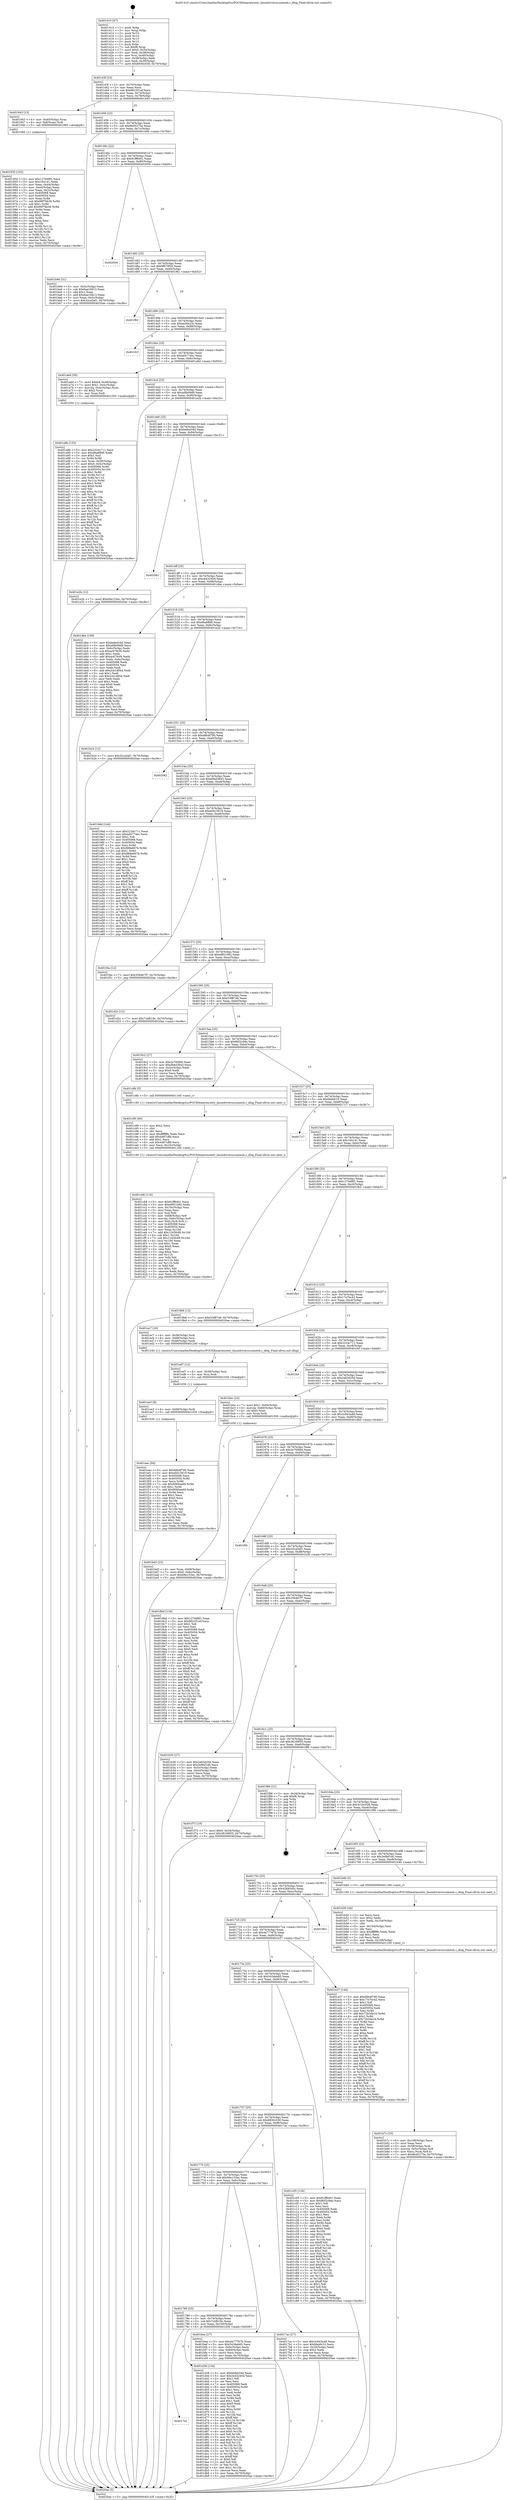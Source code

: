 digraph "0x401410" {
  label = "0x401410 (/mnt/c/Users/mathe/Desktop/tcc/POCII/binaries/extr_linuxdriversscsimesh.c_dlog_Final-ollvm.out::main(0))"
  labelloc = "t"
  node[shape=record]

  Entry [label="",width=0.3,height=0.3,shape=circle,fillcolor=black,style=filled]
  "0x40143f" [label="{
     0x40143f [23]\l
     | [instrs]\l
     &nbsp;&nbsp;0x40143f \<+3\>: mov -0x70(%rbp),%eax\l
     &nbsp;&nbsp;0x401442 \<+2\>: mov %eax,%ecx\l
     &nbsp;&nbsp;0x401444 \<+6\>: sub $0x862351ef,%ecx\l
     &nbsp;&nbsp;0x40144a \<+3\>: mov %eax,-0x74(%rbp)\l
     &nbsp;&nbsp;0x40144d \<+3\>: mov %ecx,-0x78(%rbp)\l
     &nbsp;&nbsp;0x401450 \<+6\>: je 0000000000401943 \<main+0x533\>\l
  }"]
  "0x401943" [label="{
     0x401943 [13]\l
     | [instrs]\l
     &nbsp;&nbsp;0x401943 \<+4\>: mov -0x40(%rbp),%rax\l
     &nbsp;&nbsp;0x401947 \<+4\>: mov 0x8(%rax),%rdi\l
     &nbsp;&nbsp;0x40194b \<+5\>: call 0000000000401060 \<atoi@plt\>\l
     | [calls]\l
     &nbsp;&nbsp;0x401060 \{1\} (unknown)\l
  }"]
  "0x401456" [label="{
     0x401456 [22]\l
     | [instrs]\l
     &nbsp;&nbsp;0x401456 \<+5\>: jmp 000000000040145b \<main+0x4b\>\l
     &nbsp;&nbsp;0x40145b \<+3\>: mov -0x74(%rbp),%eax\l
     &nbsp;&nbsp;0x40145e \<+5\>: sub $0x8e45275e,%eax\l
     &nbsp;&nbsp;0x401463 \<+3\>: mov %eax,-0x7c(%rbp)\l
     &nbsp;&nbsp;0x401466 \<+6\>: je 0000000000401b9d \<main+0x78d\>\l
  }"]
  Exit [label="",width=0.3,height=0.3,shape=circle,fillcolor=black,style=filled,peripheries=2]
  "0x401b9d" [label="{
     0x401b9d [31]\l
     | [instrs]\l
     &nbsp;&nbsp;0x401b9d \<+3\>: mov -0x5c(%rbp),%eax\l
     &nbsp;&nbsp;0x401ba0 \<+5\>: sub $0x6aa16613,%eax\l
     &nbsp;&nbsp;0x401ba5 \<+3\>: add $0x1,%eax\l
     &nbsp;&nbsp;0x401ba8 \<+5\>: add $0x6aa16613,%eax\l
     &nbsp;&nbsp;0x401bad \<+3\>: mov %eax,-0x5c(%rbp)\l
     &nbsp;&nbsp;0x401bb0 \<+7\>: movl $0x32ca5af1,-0x70(%rbp)\l
     &nbsp;&nbsp;0x401bb7 \<+5\>: jmp 00000000004020ae \<main+0xc9e\>\l
  }"]
  "0x40146c" [label="{
     0x40146c [22]\l
     | [instrs]\l
     &nbsp;&nbsp;0x40146c \<+5\>: jmp 0000000000401471 \<main+0x61\>\l
     &nbsp;&nbsp;0x401471 \<+3\>: mov -0x74(%rbp),%eax\l
     &nbsp;&nbsp;0x401474 \<+5\>: sub $0x91ff8401,%eax\l
     &nbsp;&nbsp;0x401479 \<+3\>: mov %eax,-0x80(%rbp)\l
     &nbsp;&nbsp;0x40147c \<+6\>: je 0000000000402004 \<main+0xbf4\>\l
  }"]
  "0x401eec" [label="{
     0x401eec [94]\l
     | [instrs]\l
     &nbsp;&nbsp;0x401eec \<+5\>: mov $0xd8b4f790,%edx\l
     &nbsp;&nbsp;0x401ef1 \<+5\>: mov $0xe0d15619,%eax\l
     &nbsp;&nbsp;0x401ef6 \<+7\>: mov 0x405068,%ecx\l
     &nbsp;&nbsp;0x401efd \<+8\>: mov 0x405054,%r8d\l
     &nbsp;&nbsp;0x401f05 \<+3\>: mov %ecx,%r9d\l
     &nbsp;&nbsp;0x401f08 \<+7\>: sub $0x9060ae69,%r9d\l
     &nbsp;&nbsp;0x401f0f \<+4\>: sub $0x1,%r9d\l
     &nbsp;&nbsp;0x401f13 \<+7\>: add $0x9060ae69,%r9d\l
     &nbsp;&nbsp;0x401f1a \<+4\>: imul %r9d,%ecx\l
     &nbsp;&nbsp;0x401f1e \<+3\>: and $0x1,%ecx\l
     &nbsp;&nbsp;0x401f21 \<+3\>: cmp $0x0,%ecx\l
     &nbsp;&nbsp;0x401f24 \<+4\>: sete %r10b\l
     &nbsp;&nbsp;0x401f28 \<+4\>: cmp $0xa,%r8d\l
     &nbsp;&nbsp;0x401f2c \<+4\>: setl %r11b\l
     &nbsp;&nbsp;0x401f30 \<+3\>: mov %r10b,%bl\l
     &nbsp;&nbsp;0x401f33 \<+3\>: and %r11b,%bl\l
     &nbsp;&nbsp;0x401f36 \<+3\>: xor %r11b,%r10b\l
     &nbsp;&nbsp;0x401f39 \<+3\>: or %r10b,%bl\l
     &nbsp;&nbsp;0x401f3c \<+3\>: test $0x1,%bl\l
     &nbsp;&nbsp;0x401f3f \<+3\>: cmovne %eax,%edx\l
     &nbsp;&nbsp;0x401f42 \<+3\>: mov %edx,-0x70(%rbp)\l
     &nbsp;&nbsp;0x401f45 \<+5\>: jmp 00000000004020ae \<main+0xc9e\>\l
  }"]
  "0x402004" [label="{
     0x402004\l
  }", style=dashed]
  "0x401482" [label="{
     0x401482 [25]\l
     | [instrs]\l
     &nbsp;&nbsp;0x401482 \<+5\>: jmp 0000000000401487 \<main+0x77\>\l
     &nbsp;&nbsp;0x401487 \<+3\>: mov -0x74(%rbp),%eax\l
     &nbsp;&nbsp;0x40148a \<+5\>: sub $0x9f679f29,%eax\l
     &nbsp;&nbsp;0x40148f \<+6\>: mov %eax,-0x84(%rbp)\l
     &nbsp;&nbsp;0x401495 \<+6\>: je 0000000000401f62 \<main+0xb52\>\l
  }"]
  "0x401ee3" [label="{
     0x401ee3 [9]\l
     | [instrs]\l
     &nbsp;&nbsp;0x401ee3 \<+4\>: mov -0x68(%rbp),%rdi\l
     &nbsp;&nbsp;0x401ee7 \<+5\>: call 0000000000401030 \<free@plt\>\l
     | [calls]\l
     &nbsp;&nbsp;0x401030 \{1\} (unknown)\l
  }"]
  "0x401f62" [label="{
     0x401f62\l
  }", style=dashed]
  "0x40149b" [label="{
     0x40149b [25]\l
     | [instrs]\l
     &nbsp;&nbsp;0x40149b \<+5\>: jmp 00000000004014a0 \<main+0x90\>\l
     &nbsp;&nbsp;0x4014a0 \<+3\>: mov -0x74(%rbp),%eax\l
     &nbsp;&nbsp;0x4014a3 \<+5\>: sub $0xaa30a23c,%eax\l
     &nbsp;&nbsp;0x4014a8 \<+6\>: mov %eax,-0x88(%rbp)\l
     &nbsp;&nbsp;0x4014ae \<+6\>: je 000000000040181f \<main+0x40f\>\l
  }"]
  "0x401ed7" [label="{
     0x401ed7 [12]\l
     | [instrs]\l
     &nbsp;&nbsp;0x401ed7 \<+4\>: mov -0x58(%rbp),%rsi\l
     &nbsp;&nbsp;0x401edb \<+3\>: mov %rsi,%rdi\l
     &nbsp;&nbsp;0x401ede \<+5\>: call 0000000000401030 \<free@plt\>\l
     | [calls]\l
     &nbsp;&nbsp;0x401030 \{1\} (unknown)\l
  }"]
  "0x40181f" [label="{
     0x40181f\l
  }", style=dashed]
  "0x4014b4" [label="{
     0x4014b4 [25]\l
     | [instrs]\l
     &nbsp;&nbsp;0x4014b4 \<+5\>: jmp 00000000004014b9 \<main+0xa9\>\l
     &nbsp;&nbsp;0x4014b9 \<+3\>: mov -0x74(%rbp),%eax\l
     &nbsp;&nbsp;0x4014bc \<+5\>: sub $0xad4774ec,%eax\l
     &nbsp;&nbsp;0x4014c1 \<+6\>: mov %eax,-0x8c(%rbp)\l
     &nbsp;&nbsp;0x4014c7 \<+6\>: je 0000000000401a6d \<main+0x65d\>\l
  }"]
  "0x4017a2" [label="{
     0x4017a2\l
  }", style=dashed]
  "0x401a6d" [label="{
     0x401a6d [30]\l
     | [instrs]\l
     &nbsp;&nbsp;0x401a6d \<+7\>: movl $0x64,-0x48(%rbp)\l
     &nbsp;&nbsp;0x401a74 \<+7\>: movl $0x1,-0x4c(%rbp)\l
     &nbsp;&nbsp;0x401a7b \<+4\>: movslq -0x4c(%rbp),%rax\l
     &nbsp;&nbsp;0x401a7f \<+4\>: shl $0x2,%rax\l
     &nbsp;&nbsp;0x401a83 \<+3\>: mov %rax,%rdi\l
     &nbsp;&nbsp;0x401a86 \<+5\>: call 0000000000401050 \<malloc@plt\>\l
     | [calls]\l
     &nbsp;&nbsp;0x401050 \{1\} (unknown)\l
  }"]
  "0x4014cd" [label="{
     0x4014cd [25]\l
     | [instrs]\l
     &nbsp;&nbsp;0x4014cd \<+5\>: jmp 00000000004014d2 \<main+0xc2\>\l
     &nbsp;&nbsp;0x4014d2 \<+3\>: mov -0x74(%rbp),%eax\l
     &nbsp;&nbsp;0x4014d5 \<+5\>: sub $0xafdb09d9,%eax\l
     &nbsp;&nbsp;0x4014da \<+6\>: mov %eax,-0x90(%rbp)\l
     &nbsp;&nbsp;0x4014e0 \<+6\>: je 0000000000401e2b \<main+0xa1b\>\l
  }"]
  "0x401d38" [label="{
     0x401d38 [134]\l
     | [instrs]\l
     &nbsp;&nbsp;0x401d38 \<+5\>: mov $0xbefed34d,%eax\l
     &nbsp;&nbsp;0x401d3d \<+5\>: mov $0xcb43240d,%ecx\l
     &nbsp;&nbsp;0x401d42 \<+2\>: mov $0x1,%dl\l
     &nbsp;&nbsp;0x401d44 \<+2\>: xor %esi,%esi\l
     &nbsp;&nbsp;0x401d46 \<+7\>: mov 0x405068,%edi\l
     &nbsp;&nbsp;0x401d4d \<+8\>: mov 0x405054,%r8d\l
     &nbsp;&nbsp;0x401d55 \<+3\>: sub $0x1,%esi\l
     &nbsp;&nbsp;0x401d58 \<+3\>: mov %edi,%r9d\l
     &nbsp;&nbsp;0x401d5b \<+3\>: add %esi,%r9d\l
     &nbsp;&nbsp;0x401d5e \<+4\>: imul %r9d,%edi\l
     &nbsp;&nbsp;0x401d62 \<+3\>: and $0x1,%edi\l
     &nbsp;&nbsp;0x401d65 \<+3\>: cmp $0x0,%edi\l
     &nbsp;&nbsp;0x401d68 \<+4\>: sete %r10b\l
     &nbsp;&nbsp;0x401d6c \<+4\>: cmp $0xa,%r8d\l
     &nbsp;&nbsp;0x401d70 \<+4\>: setl %r11b\l
     &nbsp;&nbsp;0x401d74 \<+3\>: mov %r10b,%bl\l
     &nbsp;&nbsp;0x401d77 \<+3\>: xor $0xff,%bl\l
     &nbsp;&nbsp;0x401d7a \<+3\>: mov %r11b,%r14b\l
     &nbsp;&nbsp;0x401d7d \<+4\>: xor $0xff,%r14b\l
     &nbsp;&nbsp;0x401d81 \<+3\>: xor $0x0,%dl\l
     &nbsp;&nbsp;0x401d84 \<+3\>: mov %bl,%r15b\l
     &nbsp;&nbsp;0x401d87 \<+4\>: and $0x0,%r15b\l
     &nbsp;&nbsp;0x401d8b \<+3\>: and %dl,%r10b\l
     &nbsp;&nbsp;0x401d8e \<+3\>: mov %r14b,%r12b\l
     &nbsp;&nbsp;0x401d91 \<+4\>: and $0x0,%r12b\l
     &nbsp;&nbsp;0x401d95 \<+3\>: and %dl,%r11b\l
     &nbsp;&nbsp;0x401d98 \<+3\>: or %r10b,%r15b\l
     &nbsp;&nbsp;0x401d9b \<+3\>: or %r11b,%r12b\l
     &nbsp;&nbsp;0x401d9e \<+3\>: xor %r12b,%r15b\l
     &nbsp;&nbsp;0x401da1 \<+3\>: or %r14b,%bl\l
     &nbsp;&nbsp;0x401da4 \<+3\>: xor $0xff,%bl\l
     &nbsp;&nbsp;0x401da7 \<+3\>: or $0x0,%dl\l
     &nbsp;&nbsp;0x401daa \<+2\>: and %dl,%bl\l
     &nbsp;&nbsp;0x401dac \<+3\>: or %bl,%r15b\l
     &nbsp;&nbsp;0x401daf \<+4\>: test $0x1,%r15b\l
     &nbsp;&nbsp;0x401db3 \<+3\>: cmovne %ecx,%eax\l
     &nbsp;&nbsp;0x401db6 \<+3\>: mov %eax,-0x70(%rbp)\l
     &nbsp;&nbsp;0x401db9 \<+5\>: jmp 00000000004020ae \<main+0xc9e\>\l
  }"]
  "0x401e2b" [label="{
     0x401e2b [12]\l
     | [instrs]\l
     &nbsp;&nbsp;0x401e2b \<+7\>: movl $0x69e153ec,-0x70(%rbp)\l
     &nbsp;&nbsp;0x401e32 \<+5\>: jmp 00000000004020ae \<main+0xc9e\>\l
  }"]
  "0x4014e6" [label="{
     0x4014e6 [25]\l
     | [instrs]\l
     &nbsp;&nbsp;0x4014e6 \<+5\>: jmp 00000000004014eb \<main+0xdb\>\l
     &nbsp;&nbsp;0x4014eb \<+3\>: mov -0x74(%rbp),%eax\l
     &nbsp;&nbsp;0x4014ee \<+5\>: sub $0xbefed34d,%eax\l
     &nbsp;&nbsp;0x4014f3 \<+6\>: mov %eax,-0x94(%rbp)\l
     &nbsp;&nbsp;0x4014f9 \<+6\>: je 0000000000402061 \<main+0xc51\>\l
  }"]
  "0x401cb8" [label="{
     0x401cb8 [116]\l
     | [instrs]\l
     &nbsp;&nbsp;0x401cb8 \<+5\>: mov $0x91ff8401,%ecx\l
     &nbsp;&nbsp;0x401cbd \<+5\>: mov $0xef951082,%edx\l
     &nbsp;&nbsp;0x401cc2 \<+6\>: mov -0x10c(%rbp),%esi\l
     &nbsp;&nbsp;0x401cc8 \<+3\>: imul %eax,%esi\l
     &nbsp;&nbsp;0x401ccb \<+3\>: mov %sil,%dil\l
     &nbsp;&nbsp;0x401cce \<+4\>: mov -0x68(%rbp),%r8\l
     &nbsp;&nbsp;0x401cd2 \<+4\>: movslq -0x6c(%rbp),%r9\l
     &nbsp;&nbsp;0x401cd6 \<+4\>: mov %dil,(%r8,%r9,1)\l
     &nbsp;&nbsp;0x401cda \<+7\>: mov 0x405068,%eax\l
     &nbsp;&nbsp;0x401ce1 \<+7\>: mov 0x405054,%esi\l
     &nbsp;&nbsp;0x401ce8 \<+3\>: mov %eax,%r10d\l
     &nbsp;&nbsp;0x401ceb \<+7\>: add $0x1245fc68,%r10d\l
     &nbsp;&nbsp;0x401cf2 \<+4\>: sub $0x1,%r10d\l
     &nbsp;&nbsp;0x401cf6 \<+7\>: sub $0x1245fc68,%r10d\l
     &nbsp;&nbsp;0x401cfd \<+4\>: imul %r10d,%eax\l
     &nbsp;&nbsp;0x401d01 \<+3\>: and $0x1,%eax\l
     &nbsp;&nbsp;0x401d04 \<+3\>: cmp $0x0,%eax\l
     &nbsp;&nbsp;0x401d07 \<+4\>: sete %dil\l
     &nbsp;&nbsp;0x401d0b \<+3\>: cmp $0xa,%esi\l
     &nbsp;&nbsp;0x401d0e \<+4\>: setl %r11b\l
     &nbsp;&nbsp;0x401d12 \<+3\>: mov %dil,%bl\l
     &nbsp;&nbsp;0x401d15 \<+3\>: and %r11b,%bl\l
     &nbsp;&nbsp;0x401d18 \<+3\>: xor %r11b,%dil\l
     &nbsp;&nbsp;0x401d1b \<+3\>: or %dil,%bl\l
     &nbsp;&nbsp;0x401d1e \<+3\>: test $0x1,%bl\l
     &nbsp;&nbsp;0x401d21 \<+3\>: cmovne %edx,%ecx\l
     &nbsp;&nbsp;0x401d24 \<+3\>: mov %ecx,-0x70(%rbp)\l
     &nbsp;&nbsp;0x401d27 \<+5\>: jmp 00000000004020ae \<main+0xc9e\>\l
  }"]
  "0x402061" [label="{
     0x402061\l
  }", style=dashed]
  "0x4014ff" [label="{
     0x4014ff [25]\l
     | [instrs]\l
     &nbsp;&nbsp;0x4014ff \<+5\>: jmp 0000000000401504 \<main+0xf4\>\l
     &nbsp;&nbsp;0x401504 \<+3\>: mov -0x74(%rbp),%eax\l
     &nbsp;&nbsp;0x401507 \<+5\>: sub $0xcb43240d,%eax\l
     &nbsp;&nbsp;0x40150c \<+6\>: mov %eax,-0x98(%rbp)\l
     &nbsp;&nbsp;0x401512 \<+6\>: je 0000000000401dbe \<main+0x9ae\>\l
  }"]
  "0x401c90" [label="{
     0x401c90 [40]\l
     | [instrs]\l
     &nbsp;&nbsp;0x401c90 \<+5\>: mov $0x2,%ecx\l
     &nbsp;&nbsp;0x401c95 \<+1\>: cltd\l
     &nbsp;&nbsp;0x401c96 \<+2\>: idiv %ecx\l
     &nbsp;&nbsp;0x401c98 \<+6\>: imul $0xfffffffe,%edx,%ecx\l
     &nbsp;&nbsp;0x401c9e \<+6\>: add $0x4487cffd,%ecx\l
     &nbsp;&nbsp;0x401ca4 \<+3\>: add $0x1,%ecx\l
     &nbsp;&nbsp;0x401ca7 \<+6\>: sub $0x4487cffd,%ecx\l
     &nbsp;&nbsp;0x401cad \<+6\>: mov %ecx,-0x10c(%rbp)\l
     &nbsp;&nbsp;0x401cb3 \<+5\>: call 0000000000401160 \<next_i\>\l
     | [calls]\l
     &nbsp;&nbsp;0x401160 \{1\} (/mnt/c/Users/mathe/Desktop/tcc/POCII/binaries/extr_linuxdriversscsimesh.c_dlog_Final-ollvm.out::next_i)\l
  }"]
  "0x401dbe" [label="{
     0x401dbe [109]\l
     | [instrs]\l
     &nbsp;&nbsp;0x401dbe \<+5\>: mov $0xbefed34d,%eax\l
     &nbsp;&nbsp;0x401dc3 \<+5\>: mov $0xafdb09d9,%ecx\l
     &nbsp;&nbsp;0x401dc8 \<+3\>: mov -0x6c(%rbp),%edx\l
     &nbsp;&nbsp;0x401dcb \<+6\>: sub $0xac679cf4,%edx\l
     &nbsp;&nbsp;0x401dd1 \<+3\>: add $0x1,%edx\l
     &nbsp;&nbsp;0x401dd4 \<+6\>: add $0xac679cf4,%edx\l
     &nbsp;&nbsp;0x401dda \<+3\>: mov %edx,-0x6c(%rbp)\l
     &nbsp;&nbsp;0x401ddd \<+7\>: mov 0x405068,%edx\l
     &nbsp;&nbsp;0x401de4 \<+7\>: mov 0x405054,%esi\l
     &nbsp;&nbsp;0x401deb \<+2\>: mov %edx,%edi\l
     &nbsp;&nbsp;0x401ded \<+6\>: add $0x2cb1d944,%edi\l
     &nbsp;&nbsp;0x401df3 \<+3\>: sub $0x1,%edi\l
     &nbsp;&nbsp;0x401df6 \<+6\>: sub $0x2cb1d944,%edi\l
     &nbsp;&nbsp;0x401dfc \<+3\>: imul %edi,%edx\l
     &nbsp;&nbsp;0x401dff \<+3\>: and $0x1,%edx\l
     &nbsp;&nbsp;0x401e02 \<+3\>: cmp $0x0,%edx\l
     &nbsp;&nbsp;0x401e05 \<+4\>: sete %r8b\l
     &nbsp;&nbsp;0x401e09 \<+3\>: cmp $0xa,%esi\l
     &nbsp;&nbsp;0x401e0c \<+4\>: setl %r9b\l
     &nbsp;&nbsp;0x401e10 \<+3\>: mov %r8b,%r10b\l
     &nbsp;&nbsp;0x401e13 \<+3\>: and %r9b,%r10b\l
     &nbsp;&nbsp;0x401e16 \<+3\>: xor %r9b,%r8b\l
     &nbsp;&nbsp;0x401e19 \<+3\>: or %r8b,%r10b\l
     &nbsp;&nbsp;0x401e1c \<+4\>: test $0x1,%r10b\l
     &nbsp;&nbsp;0x401e20 \<+3\>: cmovne %ecx,%eax\l
     &nbsp;&nbsp;0x401e23 \<+3\>: mov %eax,-0x70(%rbp)\l
     &nbsp;&nbsp;0x401e26 \<+5\>: jmp 00000000004020ae \<main+0xc9e\>\l
  }"]
  "0x401518" [label="{
     0x401518 [25]\l
     | [instrs]\l
     &nbsp;&nbsp;0x401518 \<+5\>: jmp 000000000040151d \<main+0x10d\>\l
     &nbsp;&nbsp;0x40151d \<+3\>: mov -0x74(%rbp),%eax\l
     &nbsp;&nbsp;0x401520 \<+5\>: sub $0xd6a6ff46,%eax\l
     &nbsp;&nbsp;0x401525 \<+6\>: mov %eax,-0x9c(%rbp)\l
     &nbsp;&nbsp;0x40152b \<+6\>: je 0000000000401b24 \<main+0x714\>\l
  }"]
  "0x401789" [label="{
     0x401789 [25]\l
     | [instrs]\l
     &nbsp;&nbsp;0x401789 \<+5\>: jmp 000000000040178e \<main+0x37e\>\l
     &nbsp;&nbsp;0x40178e \<+3\>: mov -0x74(%rbp),%eax\l
     &nbsp;&nbsp;0x401791 \<+5\>: sub $0x7cbfb18c,%eax\l
     &nbsp;&nbsp;0x401796 \<+6\>: mov %eax,-0x100(%rbp)\l
     &nbsp;&nbsp;0x40179c \<+6\>: je 0000000000401d38 \<main+0x928\>\l
  }"]
  "0x401b24" [label="{
     0x401b24 [12]\l
     | [instrs]\l
     &nbsp;&nbsp;0x401b24 \<+7\>: movl $0x32ca5af1,-0x70(%rbp)\l
     &nbsp;&nbsp;0x401b2b \<+5\>: jmp 00000000004020ae \<main+0xc9e\>\l
  }"]
  "0x401531" [label="{
     0x401531 [25]\l
     | [instrs]\l
     &nbsp;&nbsp;0x401531 \<+5\>: jmp 0000000000401536 \<main+0x126\>\l
     &nbsp;&nbsp;0x401536 \<+3\>: mov -0x74(%rbp),%eax\l
     &nbsp;&nbsp;0x401539 \<+5\>: sub $0xd8b4f790,%eax\l
     &nbsp;&nbsp;0x40153e \<+6\>: mov %eax,-0xa0(%rbp)\l
     &nbsp;&nbsp;0x401544 \<+6\>: je 0000000000402082 \<main+0xc72\>\l
  }"]
  "0x401bea" [label="{
     0x401bea [27]\l
     | [instrs]\l
     &nbsp;&nbsp;0x401bea \<+5\>: mov $0x4a77767b,%eax\l
     &nbsp;&nbsp;0x401bef \<+5\>: mov $0x543deb85,%ecx\l
     &nbsp;&nbsp;0x401bf4 \<+3\>: mov -0x6c(%rbp),%edx\l
     &nbsp;&nbsp;0x401bf7 \<+3\>: cmp -0x60(%rbp),%edx\l
     &nbsp;&nbsp;0x401bfa \<+3\>: cmovl %ecx,%eax\l
     &nbsp;&nbsp;0x401bfd \<+3\>: mov %eax,-0x70(%rbp)\l
     &nbsp;&nbsp;0x401c00 \<+5\>: jmp 00000000004020ae \<main+0xc9e\>\l
  }"]
  "0x402082" [label="{
     0x402082\l
  }", style=dashed]
  "0x40154a" [label="{
     0x40154a [25]\l
     | [instrs]\l
     &nbsp;&nbsp;0x40154a \<+5\>: jmp 000000000040154f \<main+0x13f\>\l
     &nbsp;&nbsp;0x40154f \<+3\>: mov -0x74(%rbp),%eax\l
     &nbsp;&nbsp;0x401552 \<+5\>: sub $0xd94d3643,%eax\l
     &nbsp;&nbsp;0x401557 \<+6\>: mov %eax,-0xa4(%rbp)\l
     &nbsp;&nbsp;0x40155d \<+6\>: je 00000000004019dd \<main+0x5cd\>\l
  }"]
  "0x401bd3" [label="{
     0x401bd3 [23]\l
     | [instrs]\l
     &nbsp;&nbsp;0x401bd3 \<+4\>: mov %rax,-0x68(%rbp)\l
     &nbsp;&nbsp;0x401bd7 \<+7\>: movl $0x0,-0x6c(%rbp)\l
     &nbsp;&nbsp;0x401bde \<+7\>: movl $0x69e153ec,-0x70(%rbp)\l
     &nbsp;&nbsp;0x401be5 \<+5\>: jmp 00000000004020ae \<main+0xc9e\>\l
  }"]
  "0x4019dd" [label="{
     0x4019dd [144]\l
     | [instrs]\l
     &nbsp;&nbsp;0x4019dd \<+5\>: mov $0x2224c711,%eax\l
     &nbsp;&nbsp;0x4019e2 \<+5\>: mov $0xad4774ec,%ecx\l
     &nbsp;&nbsp;0x4019e7 \<+2\>: mov $0x1,%dl\l
     &nbsp;&nbsp;0x4019e9 \<+7\>: mov 0x405068,%esi\l
     &nbsp;&nbsp;0x4019f0 \<+7\>: mov 0x405054,%edi\l
     &nbsp;&nbsp;0x4019f7 \<+3\>: mov %esi,%r8d\l
     &nbsp;&nbsp;0x4019fa \<+7\>: sub $0x888e667b,%r8d\l
     &nbsp;&nbsp;0x401a01 \<+4\>: sub $0x1,%r8d\l
     &nbsp;&nbsp;0x401a05 \<+7\>: add $0x888e667b,%r8d\l
     &nbsp;&nbsp;0x401a0c \<+4\>: imul %r8d,%esi\l
     &nbsp;&nbsp;0x401a10 \<+3\>: and $0x1,%esi\l
     &nbsp;&nbsp;0x401a13 \<+3\>: cmp $0x0,%esi\l
     &nbsp;&nbsp;0x401a16 \<+4\>: sete %r9b\l
     &nbsp;&nbsp;0x401a1a \<+3\>: cmp $0xa,%edi\l
     &nbsp;&nbsp;0x401a1d \<+4\>: setl %r10b\l
     &nbsp;&nbsp;0x401a21 \<+3\>: mov %r9b,%r11b\l
     &nbsp;&nbsp;0x401a24 \<+4\>: xor $0xff,%r11b\l
     &nbsp;&nbsp;0x401a28 \<+3\>: mov %r10b,%bl\l
     &nbsp;&nbsp;0x401a2b \<+3\>: xor $0xff,%bl\l
     &nbsp;&nbsp;0x401a2e \<+3\>: xor $0x1,%dl\l
     &nbsp;&nbsp;0x401a31 \<+3\>: mov %r11b,%r14b\l
     &nbsp;&nbsp;0x401a34 \<+4\>: and $0xff,%r14b\l
     &nbsp;&nbsp;0x401a38 \<+3\>: and %dl,%r9b\l
     &nbsp;&nbsp;0x401a3b \<+3\>: mov %bl,%r15b\l
     &nbsp;&nbsp;0x401a3e \<+4\>: and $0xff,%r15b\l
     &nbsp;&nbsp;0x401a42 \<+3\>: and %dl,%r10b\l
     &nbsp;&nbsp;0x401a45 \<+3\>: or %r9b,%r14b\l
     &nbsp;&nbsp;0x401a48 \<+3\>: or %r10b,%r15b\l
     &nbsp;&nbsp;0x401a4b \<+3\>: xor %r15b,%r14b\l
     &nbsp;&nbsp;0x401a4e \<+3\>: or %bl,%r11b\l
     &nbsp;&nbsp;0x401a51 \<+4\>: xor $0xff,%r11b\l
     &nbsp;&nbsp;0x401a55 \<+3\>: or $0x1,%dl\l
     &nbsp;&nbsp;0x401a58 \<+3\>: and %dl,%r11b\l
     &nbsp;&nbsp;0x401a5b \<+3\>: or %r11b,%r14b\l
     &nbsp;&nbsp;0x401a5e \<+4\>: test $0x1,%r14b\l
     &nbsp;&nbsp;0x401a62 \<+3\>: cmovne %ecx,%eax\l
     &nbsp;&nbsp;0x401a65 \<+3\>: mov %eax,-0x70(%rbp)\l
     &nbsp;&nbsp;0x401a68 \<+5\>: jmp 00000000004020ae \<main+0xc9e\>\l
  }"]
  "0x401563" [label="{
     0x401563 [25]\l
     | [instrs]\l
     &nbsp;&nbsp;0x401563 \<+5\>: jmp 0000000000401568 \<main+0x158\>\l
     &nbsp;&nbsp;0x401568 \<+3\>: mov -0x74(%rbp),%eax\l
     &nbsp;&nbsp;0x40156b \<+5\>: sub $0xe0d15619,%eax\l
     &nbsp;&nbsp;0x401570 \<+6\>: mov %eax,-0xa8(%rbp)\l
     &nbsp;&nbsp;0x401576 \<+6\>: je 0000000000401f4a \<main+0xb3a\>\l
  }"]
  "0x401b7c" [label="{
     0x401b7c [33]\l
     | [instrs]\l
     &nbsp;&nbsp;0x401b7c \<+6\>: mov -0x108(%rbp),%ecx\l
     &nbsp;&nbsp;0x401b82 \<+3\>: imul %eax,%ecx\l
     &nbsp;&nbsp;0x401b85 \<+4\>: mov -0x58(%rbp),%rdi\l
     &nbsp;&nbsp;0x401b89 \<+4\>: movslq -0x5c(%rbp),%r8\l
     &nbsp;&nbsp;0x401b8d \<+4\>: mov %ecx,(%rdi,%r8,4)\l
     &nbsp;&nbsp;0x401b91 \<+7\>: movl $0x8e45275e,-0x70(%rbp)\l
     &nbsp;&nbsp;0x401b98 \<+5\>: jmp 00000000004020ae \<main+0xc9e\>\l
  }"]
  "0x401f4a" [label="{
     0x401f4a [12]\l
     | [instrs]\l
     &nbsp;&nbsp;0x401f4a \<+7\>: movl $0x356467f7,-0x70(%rbp)\l
     &nbsp;&nbsp;0x401f51 \<+5\>: jmp 00000000004020ae \<main+0xc9e\>\l
  }"]
  "0x40157c" [label="{
     0x40157c [25]\l
     | [instrs]\l
     &nbsp;&nbsp;0x40157c \<+5\>: jmp 0000000000401581 \<main+0x171\>\l
     &nbsp;&nbsp;0x401581 \<+3\>: mov -0x74(%rbp),%eax\l
     &nbsp;&nbsp;0x401584 \<+5\>: sub $0xef951082,%eax\l
     &nbsp;&nbsp;0x401589 \<+6\>: mov %eax,-0xac(%rbp)\l
     &nbsp;&nbsp;0x40158f \<+6\>: je 0000000000401d2c \<main+0x91c\>\l
  }"]
  "0x401b50" [label="{
     0x401b50 [44]\l
     | [instrs]\l
     &nbsp;&nbsp;0x401b50 \<+2\>: xor %ecx,%ecx\l
     &nbsp;&nbsp;0x401b52 \<+5\>: mov $0x2,%edx\l
     &nbsp;&nbsp;0x401b57 \<+6\>: mov %edx,-0x104(%rbp)\l
     &nbsp;&nbsp;0x401b5d \<+1\>: cltd\l
     &nbsp;&nbsp;0x401b5e \<+6\>: mov -0x104(%rbp),%esi\l
     &nbsp;&nbsp;0x401b64 \<+2\>: idiv %esi\l
     &nbsp;&nbsp;0x401b66 \<+6\>: imul $0xfffffffe,%edx,%edx\l
     &nbsp;&nbsp;0x401b6c \<+3\>: sub $0x1,%ecx\l
     &nbsp;&nbsp;0x401b6f \<+2\>: sub %ecx,%edx\l
     &nbsp;&nbsp;0x401b71 \<+6\>: mov %edx,-0x108(%rbp)\l
     &nbsp;&nbsp;0x401b77 \<+5\>: call 0000000000401160 \<next_i\>\l
     | [calls]\l
     &nbsp;&nbsp;0x401160 \{1\} (/mnt/c/Users/mathe/Desktop/tcc/POCII/binaries/extr_linuxdriversscsimesh.c_dlog_Final-ollvm.out::next_i)\l
  }"]
  "0x401d2c" [label="{
     0x401d2c [12]\l
     | [instrs]\l
     &nbsp;&nbsp;0x401d2c \<+7\>: movl $0x7cbfb18c,-0x70(%rbp)\l
     &nbsp;&nbsp;0x401d33 \<+5\>: jmp 00000000004020ae \<main+0xc9e\>\l
  }"]
  "0x401595" [label="{
     0x401595 [25]\l
     | [instrs]\l
     &nbsp;&nbsp;0x401595 \<+5\>: jmp 000000000040159a \<main+0x18a\>\l
     &nbsp;&nbsp;0x40159a \<+3\>: mov -0x74(%rbp),%eax\l
     &nbsp;&nbsp;0x40159d \<+5\>: sub $0xf19f87e6,%eax\l
     &nbsp;&nbsp;0x4015a2 \<+6\>: mov %eax,-0xb0(%rbp)\l
     &nbsp;&nbsp;0x4015a8 \<+6\>: je 00000000004019c2 \<main+0x5b2\>\l
  }"]
  "0x401a8b" [label="{
     0x401a8b [153]\l
     | [instrs]\l
     &nbsp;&nbsp;0x401a8b \<+5\>: mov $0x2224c711,%ecx\l
     &nbsp;&nbsp;0x401a90 \<+5\>: mov $0xd6a6ff46,%edx\l
     &nbsp;&nbsp;0x401a95 \<+3\>: mov $0x1,%sil\l
     &nbsp;&nbsp;0x401a98 \<+3\>: xor %r8d,%r8d\l
     &nbsp;&nbsp;0x401a9b \<+4\>: mov %rax,-0x58(%rbp)\l
     &nbsp;&nbsp;0x401a9f \<+7\>: movl $0x0,-0x5c(%rbp)\l
     &nbsp;&nbsp;0x401aa6 \<+8\>: mov 0x405068,%r9d\l
     &nbsp;&nbsp;0x401aae \<+8\>: mov 0x405054,%r10d\l
     &nbsp;&nbsp;0x401ab6 \<+4\>: sub $0x1,%r8d\l
     &nbsp;&nbsp;0x401aba \<+3\>: mov %r9d,%r11d\l
     &nbsp;&nbsp;0x401abd \<+3\>: add %r8d,%r11d\l
     &nbsp;&nbsp;0x401ac0 \<+4\>: imul %r11d,%r9d\l
     &nbsp;&nbsp;0x401ac4 \<+4\>: and $0x1,%r9d\l
     &nbsp;&nbsp;0x401ac8 \<+4\>: cmp $0x0,%r9d\l
     &nbsp;&nbsp;0x401acc \<+3\>: sete %bl\l
     &nbsp;&nbsp;0x401acf \<+4\>: cmp $0xa,%r10d\l
     &nbsp;&nbsp;0x401ad3 \<+4\>: setl %r14b\l
     &nbsp;&nbsp;0x401ad7 \<+3\>: mov %bl,%r15b\l
     &nbsp;&nbsp;0x401ada \<+4\>: xor $0xff,%r15b\l
     &nbsp;&nbsp;0x401ade \<+3\>: mov %r14b,%r12b\l
     &nbsp;&nbsp;0x401ae1 \<+4\>: xor $0xff,%r12b\l
     &nbsp;&nbsp;0x401ae5 \<+4\>: xor $0x1,%sil\l
     &nbsp;&nbsp;0x401ae9 \<+3\>: mov %r15b,%r13b\l
     &nbsp;&nbsp;0x401aec \<+4\>: and $0xff,%r13b\l
     &nbsp;&nbsp;0x401af0 \<+3\>: and %sil,%bl\l
     &nbsp;&nbsp;0x401af3 \<+3\>: mov %r12b,%al\l
     &nbsp;&nbsp;0x401af6 \<+2\>: and $0xff,%al\l
     &nbsp;&nbsp;0x401af8 \<+3\>: and %sil,%r14b\l
     &nbsp;&nbsp;0x401afb \<+3\>: or %bl,%r13b\l
     &nbsp;&nbsp;0x401afe \<+3\>: or %r14b,%al\l
     &nbsp;&nbsp;0x401b01 \<+3\>: xor %al,%r13b\l
     &nbsp;&nbsp;0x401b04 \<+3\>: or %r12b,%r15b\l
     &nbsp;&nbsp;0x401b07 \<+4\>: xor $0xff,%r15b\l
     &nbsp;&nbsp;0x401b0b \<+4\>: or $0x1,%sil\l
     &nbsp;&nbsp;0x401b0f \<+3\>: and %sil,%r15b\l
     &nbsp;&nbsp;0x401b12 \<+3\>: or %r15b,%r13b\l
     &nbsp;&nbsp;0x401b15 \<+4\>: test $0x1,%r13b\l
     &nbsp;&nbsp;0x401b19 \<+3\>: cmovne %edx,%ecx\l
     &nbsp;&nbsp;0x401b1c \<+3\>: mov %ecx,-0x70(%rbp)\l
     &nbsp;&nbsp;0x401b1f \<+5\>: jmp 00000000004020ae \<main+0xc9e\>\l
  }"]
  "0x4019c2" [label="{
     0x4019c2 [27]\l
     | [instrs]\l
     &nbsp;&nbsp;0x4019c2 \<+5\>: mov $0x2e700fd4,%eax\l
     &nbsp;&nbsp;0x4019c7 \<+5\>: mov $0xd94d3643,%ecx\l
     &nbsp;&nbsp;0x4019cc \<+3\>: mov -0x2c(%rbp),%edx\l
     &nbsp;&nbsp;0x4019cf \<+3\>: cmp $0x0,%edx\l
     &nbsp;&nbsp;0x4019d2 \<+3\>: cmove %ecx,%eax\l
     &nbsp;&nbsp;0x4019d5 \<+3\>: mov %eax,-0x70(%rbp)\l
     &nbsp;&nbsp;0x4019d8 \<+5\>: jmp 00000000004020ae \<main+0xc9e\>\l
  }"]
  "0x4015ae" [label="{
     0x4015ae [25]\l
     | [instrs]\l
     &nbsp;&nbsp;0x4015ae \<+5\>: jmp 00000000004015b3 \<main+0x1a3\>\l
     &nbsp;&nbsp;0x4015b3 \<+3\>: mov -0x74(%rbp),%eax\l
     &nbsp;&nbsp;0x4015b6 \<+5\>: sub $0xf602c94e,%eax\l
     &nbsp;&nbsp;0x4015bb \<+6\>: mov %eax,-0xb4(%rbp)\l
     &nbsp;&nbsp;0x4015c1 \<+6\>: je 0000000000401c8b \<main+0x87b\>\l
  }"]
  "0x401950" [label="{
     0x401950 [102]\l
     | [instrs]\l
     &nbsp;&nbsp;0x401950 \<+5\>: mov $0x1276d9f1,%ecx\l
     &nbsp;&nbsp;0x401955 \<+5\>: mov $0x164141,%edx\l
     &nbsp;&nbsp;0x40195a \<+3\>: mov %eax,-0x44(%rbp)\l
     &nbsp;&nbsp;0x40195d \<+3\>: mov -0x44(%rbp),%eax\l
     &nbsp;&nbsp;0x401960 \<+3\>: mov %eax,-0x2c(%rbp)\l
     &nbsp;&nbsp;0x401963 \<+7\>: mov 0x405068,%eax\l
     &nbsp;&nbsp;0x40196a \<+7\>: mov 0x405054,%esi\l
     &nbsp;&nbsp;0x401971 \<+3\>: mov %eax,%r8d\l
     &nbsp;&nbsp;0x401974 \<+7\>: sub $0x99f76b38,%r8d\l
     &nbsp;&nbsp;0x40197b \<+4\>: sub $0x1,%r8d\l
     &nbsp;&nbsp;0x40197f \<+7\>: add $0x99f76b38,%r8d\l
     &nbsp;&nbsp;0x401986 \<+4\>: imul %r8d,%eax\l
     &nbsp;&nbsp;0x40198a \<+3\>: and $0x1,%eax\l
     &nbsp;&nbsp;0x40198d \<+3\>: cmp $0x0,%eax\l
     &nbsp;&nbsp;0x401990 \<+4\>: sete %r9b\l
     &nbsp;&nbsp;0x401994 \<+3\>: cmp $0xa,%esi\l
     &nbsp;&nbsp;0x401997 \<+4\>: setl %r10b\l
     &nbsp;&nbsp;0x40199b \<+3\>: mov %r9b,%r11b\l
     &nbsp;&nbsp;0x40199e \<+3\>: and %r10b,%r11b\l
     &nbsp;&nbsp;0x4019a1 \<+3\>: xor %r10b,%r9b\l
     &nbsp;&nbsp;0x4019a4 \<+3\>: or %r9b,%r11b\l
     &nbsp;&nbsp;0x4019a7 \<+4\>: test $0x1,%r11b\l
     &nbsp;&nbsp;0x4019ab \<+3\>: cmovne %edx,%ecx\l
     &nbsp;&nbsp;0x4019ae \<+3\>: mov %ecx,-0x70(%rbp)\l
     &nbsp;&nbsp;0x4019b1 \<+5\>: jmp 00000000004020ae \<main+0xc9e\>\l
  }"]
  "0x401c8b" [label="{
     0x401c8b [5]\l
     | [instrs]\l
     &nbsp;&nbsp;0x401c8b \<+5\>: call 0000000000401160 \<next_i\>\l
     | [calls]\l
     &nbsp;&nbsp;0x401160 \{1\} (/mnt/c/Users/mathe/Desktop/tcc/POCII/binaries/extr_linuxdriversscsimesh.c_dlog_Final-ollvm.out::next_i)\l
  }"]
  "0x4015c7" [label="{
     0x4015c7 [25]\l
     | [instrs]\l
     &nbsp;&nbsp;0x4015c7 \<+5\>: jmp 00000000004015cc \<main+0x1bc\>\l
     &nbsp;&nbsp;0x4015cc \<+3\>: mov -0x74(%rbp),%eax\l
     &nbsp;&nbsp;0x4015cf \<+5\>: sub $0xfdebfc10,%eax\l
     &nbsp;&nbsp;0x4015d4 \<+6\>: mov %eax,-0xb8(%rbp)\l
     &nbsp;&nbsp;0x4015da \<+6\>: je 00000000004017c7 \<main+0x3b7\>\l
  }"]
  "0x401410" [label="{
     0x401410 [47]\l
     | [instrs]\l
     &nbsp;&nbsp;0x401410 \<+1\>: push %rbp\l
     &nbsp;&nbsp;0x401411 \<+3\>: mov %rsp,%rbp\l
     &nbsp;&nbsp;0x401414 \<+2\>: push %r15\l
     &nbsp;&nbsp;0x401416 \<+2\>: push %r14\l
     &nbsp;&nbsp;0x401418 \<+2\>: push %r13\l
     &nbsp;&nbsp;0x40141a \<+2\>: push %r12\l
     &nbsp;&nbsp;0x40141c \<+1\>: push %rbx\l
     &nbsp;&nbsp;0x40141d \<+7\>: sub $0xf8,%rsp\l
     &nbsp;&nbsp;0x401424 \<+7\>: movl $0x0,-0x34(%rbp)\l
     &nbsp;&nbsp;0x40142b \<+3\>: mov %edi,-0x38(%rbp)\l
     &nbsp;&nbsp;0x40142e \<+4\>: mov %rsi,-0x40(%rbp)\l
     &nbsp;&nbsp;0x401432 \<+3\>: mov -0x38(%rbp),%edi\l
     &nbsp;&nbsp;0x401435 \<+3\>: mov %edi,-0x30(%rbp)\l
     &nbsp;&nbsp;0x401438 \<+7\>: movl $0x6930c030,-0x70(%rbp)\l
  }"]
  "0x4017c7" [label="{
     0x4017c7\l
  }", style=dashed]
  "0x4015e0" [label="{
     0x4015e0 [25]\l
     | [instrs]\l
     &nbsp;&nbsp;0x4015e0 \<+5\>: jmp 00000000004015e5 \<main+0x1d5\>\l
     &nbsp;&nbsp;0x4015e5 \<+3\>: mov -0x74(%rbp),%eax\l
     &nbsp;&nbsp;0x4015e8 \<+5\>: sub $0x164141,%eax\l
     &nbsp;&nbsp;0x4015ed \<+6\>: mov %eax,-0xbc(%rbp)\l
     &nbsp;&nbsp;0x4015f3 \<+6\>: je 00000000004019b6 \<main+0x5a6\>\l
  }"]
  "0x4020ae" [label="{
     0x4020ae [5]\l
     | [instrs]\l
     &nbsp;&nbsp;0x4020ae \<+5\>: jmp 000000000040143f \<main+0x2f\>\l
  }"]
  "0x4019b6" [label="{
     0x4019b6 [12]\l
     | [instrs]\l
     &nbsp;&nbsp;0x4019b6 \<+7\>: movl $0xf19f87e6,-0x70(%rbp)\l
     &nbsp;&nbsp;0x4019bd \<+5\>: jmp 00000000004020ae \<main+0xc9e\>\l
  }"]
  "0x4015f9" [label="{
     0x4015f9 [25]\l
     | [instrs]\l
     &nbsp;&nbsp;0x4015f9 \<+5\>: jmp 00000000004015fe \<main+0x1ee\>\l
     &nbsp;&nbsp;0x4015fe \<+3\>: mov -0x74(%rbp),%eax\l
     &nbsp;&nbsp;0x401601 \<+5\>: sub $0x1276d9f1,%eax\l
     &nbsp;&nbsp;0x401606 \<+6\>: mov %eax,-0xc0(%rbp)\l
     &nbsp;&nbsp;0x40160c \<+6\>: je 0000000000401fb3 \<main+0xba3\>\l
  }"]
  "0x401770" [label="{
     0x401770 [25]\l
     | [instrs]\l
     &nbsp;&nbsp;0x401770 \<+5\>: jmp 0000000000401775 \<main+0x365\>\l
     &nbsp;&nbsp;0x401775 \<+3\>: mov -0x74(%rbp),%eax\l
     &nbsp;&nbsp;0x401778 \<+5\>: sub $0x69e153ec,%eax\l
     &nbsp;&nbsp;0x40177d \<+6\>: mov %eax,-0xfc(%rbp)\l
     &nbsp;&nbsp;0x401783 \<+6\>: je 0000000000401bea \<main+0x7da\>\l
  }"]
  "0x401fb3" [label="{
     0x401fb3\l
  }", style=dashed]
  "0x401612" [label="{
     0x401612 [25]\l
     | [instrs]\l
     &nbsp;&nbsp;0x401612 \<+5\>: jmp 0000000000401617 \<main+0x207\>\l
     &nbsp;&nbsp;0x401617 \<+3\>: mov -0x74(%rbp),%eax\l
     &nbsp;&nbsp;0x40161a \<+5\>: sub $0x17e7bc42,%eax\l
     &nbsp;&nbsp;0x40161f \<+6\>: mov %eax,-0xc4(%rbp)\l
     &nbsp;&nbsp;0x401625 \<+6\>: je 0000000000401ec7 \<main+0xab7\>\l
  }"]
  "0x4017ac" [label="{
     0x4017ac [27]\l
     | [instrs]\l
     &nbsp;&nbsp;0x4017ac \<+5\>: mov $0x2c843a48,%eax\l
     &nbsp;&nbsp;0x4017b1 \<+5\>: mov $0xfdebfc10,%ecx\l
     &nbsp;&nbsp;0x4017b6 \<+3\>: mov -0x30(%rbp),%edx\l
     &nbsp;&nbsp;0x4017b9 \<+3\>: cmp $0x2,%edx\l
     &nbsp;&nbsp;0x4017bc \<+3\>: cmovne %ecx,%eax\l
     &nbsp;&nbsp;0x4017bf \<+3\>: mov %eax,-0x70(%rbp)\l
     &nbsp;&nbsp;0x4017c2 \<+5\>: jmp 00000000004020ae \<main+0xc9e\>\l
  }"]
  "0x401ec7" [label="{
     0x401ec7 [16]\l
     | [instrs]\l
     &nbsp;&nbsp;0x401ec7 \<+4\>: mov -0x58(%rbp),%rdi\l
     &nbsp;&nbsp;0x401ecb \<+4\>: mov -0x68(%rbp),%rsi\l
     &nbsp;&nbsp;0x401ecf \<+3\>: mov -0x48(%rbp),%edx\l
     &nbsp;&nbsp;0x401ed2 \<+5\>: call 0000000000401240 \<dlog\>\l
     | [calls]\l
     &nbsp;&nbsp;0x401240 \{1\} (/mnt/c/Users/mathe/Desktop/tcc/POCII/binaries/extr_linuxdriversscsimesh.c_dlog_Final-ollvm.out::dlog)\l
  }"]
  "0x40162b" [label="{
     0x40162b [25]\l
     | [instrs]\l
     &nbsp;&nbsp;0x40162b \<+5\>: jmp 0000000000401630 \<main+0x220\>\l
     &nbsp;&nbsp;0x401630 \<+3\>: mov -0x74(%rbp),%eax\l
     &nbsp;&nbsp;0x401633 \<+5\>: sub $0x2224c711,%eax\l
     &nbsp;&nbsp;0x401638 \<+6\>: mov %eax,-0xc8(%rbp)\l
     &nbsp;&nbsp;0x40163e \<+6\>: je 0000000000401fcf \<main+0xbbf\>\l
  }"]
  "0x401757" [label="{
     0x401757 [25]\l
     | [instrs]\l
     &nbsp;&nbsp;0x401757 \<+5\>: jmp 000000000040175c \<main+0x34c\>\l
     &nbsp;&nbsp;0x40175c \<+3\>: mov -0x74(%rbp),%eax\l
     &nbsp;&nbsp;0x40175f \<+5\>: sub $0x6930c030,%eax\l
     &nbsp;&nbsp;0x401764 \<+6\>: mov %eax,-0xf8(%rbp)\l
     &nbsp;&nbsp;0x40176a \<+6\>: je 00000000004017ac \<main+0x39c\>\l
  }"]
  "0x401fcf" [label="{
     0x401fcf\l
  }", style=dashed]
  "0x401644" [label="{
     0x401644 [25]\l
     | [instrs]\l
     &nbsp;&nbsp;0x401644 \<+5\>: jmp 0000000000401649 \<main+0x239\>\l
     &nbsp;&nbsp;0x401649 \<+3\>: mov -0x74(%rbp),%eax\l
     &nbsp;&nbsp;0x40164c \<+5\>: sub $0x2a63d20d,%eax\l
     &nbsp;&nbsp;0x401651 \<+6\>: mov %eax,-0xcc(%rbp)\l
     &nbsp;&nbsp;0x401657 \<+6\>: je 0000000000401bbc \<main+0x7ac\>\l
  }"]
  "0x401c05" [label="{
     0x401c05 [134]\l
     | [instrs]\l
     &nbsp;&nbsp;0x401c05 \<+5\>: mov $0x91ff8401,%eax\l
     &nbsp;&nbsp;0x401c0a \<+5\>: mov $0xf602c94e,%ecx\l
     &nbsp;&nbsp;0x401c0f \<+2\>: mov $0x1,%dl\l
     &nbsp;&nbsp;0x401c11 \<+2\>: xor %esi,%esi\l
     &nbsp;&nbsp;0x401c13 \<+7\>: mov 0x405068,%edi\l
     &nbsp;&nbsp;0x401c1a \<+8\>: mov 0x405054,%r8d\l
     &nbsp;&nbsp;0x401c22 \<+3\>: sub $0x1,%esi\l
     &nbsp;&nbsp;0x401c25 \<+3\>: mov %edi,%r9d\l
     &nbsp;&nbsp;0x401c28 \<+3\>: add %esi,%r9d\l
     &nbsp;&nbsp;0x401c2b \<+4\>: imul %r9d,%edi\l
     &nbsp;&nbsp;0x401c2f \<+3\>: and $0x1,%edi\l
     &nbsp;&nbsp;0x401c32 \<+3\>: cmp $0x0,%edi\l
     &nbsp;&nbsp;0x401c35 \<+4\>: sete %r10b\l
     &nbsp;&nbsp;0x401c39 \<+4\>: cmp $0xa,%r8d\l
     &nbsp;&nbsp;0x401c3d \<+4\>: setl %r11b\l
     &nbsp;&nbsp;0x401c41 \<+3\>: mov %r10b,%bl\l
     &nbsp;&nbsp;0x401c44 \<+3\>: xor $0xff,%bl\l
     &nbsp;&nbsp;0x401c47 \<+3\>: mov %r11b,%r14b\l
     &nbsp;&nbsp;0x401c4a \<+4\>: xor $0xff,%r14b\l
     &nbsp;&nbsp;0x401c4e \<+3\>: xor $0x1,%dl\l
     &nbsp;&nbsp;0x401c51 \<+3\>: mov %bl,%r15b\l
     &nbsp;&nbsp;0x401c54 \<+4\>: and $0xff,%r15b\l
     &nbsp;&nbsp;0x401c58 \<+3\>: and %dl,%r10b\l
     &nbsp;&nbsp;0x401c5b \<+3\>: mov %r14b,%r12b\l
     &nbsp;&nbsp;0x401c5e \<+4\>: and $0xff,%r12b\l
     &nbsp;&nbsp;0x401c62 \<+3\>: and %dl,%r11b\l
     &nbsp;&nbsp;0x401c65 \<+3\>: or %r10b,%r15b\l
     &nbsp;&nbsp;0x401c68 \<+3\>: or %r11b,%r12b\l
     &nbsp;&nbsp;0x401c6b \<+3\>: xor %r12b,%r15b\l
     &nbsp;&nbsp;0x401c6e \<+3\>: or %r14b,%bl\l
     &nbsp;&nbsp;0x401c71 \<+3\>: xor $0xff,%bl\l
     &nbsp;&nbsp;0x401c74 \<+3\>: or $0x1,%dl\l
     &nbsp;&nbsp;0x401c77 \<+2\>: and %dl,%bl\l
     &nbsp;&nbsp;0x401c79 \<+3\>: or %bl,%r15b\l
     &nbsp;&nbsp;0x401c7c \<+4\>: test $0x1,%r15b\l
     &nbsp;&nbsp;0x401c80 \<+3\>: cmovne %ecx,%eax\l
     &nbsp;&nbsp;0x401c83 \<+3\>: mov %eax,-0x70(%rbp)\l
     &nbsp;&nbsp;0x401c86 \<+5\>: jmp 00000000004020ae \<main+0xc9e\>\l
  }"]
  "0x401bbc" [label="{
     0x401bbc [23]\l
     | [instrs]\l
     &nbsp;&nbsp;0x401bbc \<+7\>: movl $0x1,-0x60(%rbp)\l
     &nbsp;&nbsp;0x401bc3 \<+4\>: movslq -0x60(%rbp),%rax\l
     &nbsp;&nbsp;0x401bc7 \<+4\>: shl $0x0,%rax\l
     &nbsp;&nbsp;0x401bcb \<+3\>: mov %rax,%rdi\l
     &nbsp;&nbsp;0x401bce \<+5\>: call 0000000000401050 \<malloc@plt\>\l
     | [calls]\l
     &nbsp;&nbsp;0x401050 \{1\} (unknown)\l
  }"]
  "0x40165d" [label="{
     0x40165d [25]\l
     | [instrs]\l
     &nbsp;&nbsp;0x40165d \<+5\>: jmp 0000000000401662 \<main+0x252\>\l
     &nbsp;&nbsp;0x401662 \<+3\>: mov -0x74(%rbp),%eax\l
     &nbsp;&nbsp;0x401665 \<+5\>: sub $0x2c843a48,%eax\l
     &nbsp;&nbsp;0x40166a \<+6\>: mov %eax,-0xd0(%rbp)\l
     &nbsp;&nbsp;0x401670 \<+6\>: je 00000000004018bd \<main+0x4ad\>\l
  }"]
  "0x40173e" [label="{
     0x40173e [25]\l
     | [instrs]\l
     &nbsp;&nbsp;0x40173e \<+5\>: jmp 0000000000401743 \<main+0x333\>\l
     &nbsp;&nbsp;0x401743 \<+3\>: mov -0x74(%rbp),%eax\l
     &nbsp;&nbsp;0x401746 \<+5\>: sub $0x543deb85,%eax\l
     &nbsp;&nbsp;0x40174b \<+6\>: mov %eax,-0xf4(%rbp)\l
     &nbsp;&nbsp;0x401751 \<+6\>: je 0000000000401c05 \<main+0x7f5\>\l
  }"]
  "0x4018bd" [label="{
     0x4018bd [134]\l
     | [instrs]\l
     &nbsp;&nbsp;0x4018bd \<+5\>: mov $0x1276d9f1,%eax\l
     &nbsp;&nbsp;0x4018c2 \<+5\>: mov $0x862351ef,%ecx\l
     &nbsp;&nbsp;0x4018c7 \<+2\>: mov $0x1,%dl\l
     &nbsp;&nbsp;0x4018c9 \<+2\>: xor %esi,%esi\l
     &nbsp;&nbsp;0x4018cb \<+7\>: mov 0x405068,%edi\l
     &nbsp;&nbsp;0x4018d2 \<+8\>: mov 0x405054,%r8d\l
     &nbsp;&nbsp;0x4018da \<+3\>: sub $0x1,%esi\l
     &nbsp;&nbsp;0x4018dd \<+3\>: mov %edi,%r9d\l
     &nbsp;&nbsp;0x4018e0 \<+3\>: add %esi,%r9d\l
     &nbsp;&nbsp;0x4018e3 \<+4\>: imul %r9d,%edi\l
     &nbsp;&nbsp;0x4018e7 \<+3\>: and $0x1,%edi\l
     &nbsp;&nbsp;0x4018ea \<+3\>: cmp $0x0,%edi\l
     &nbsp;&nbsp;0x4018ed \<+4\>: sete %r10b\l
     &nbsp;&nbsp;0x4018f1 \<+4\>: cmp $0xa,%r8d\l
     &nbsp;&nbsp;0x4018f5 \<+4\>: setl %r11b\l
     &nbsp;&nbsp;0x4018f9 \<+3\>: mov %r10b,%bl\l
     &nbsp;&nbsp;0x4018fc \<+3\>: xor $0xff,%bl\l
     &nbsp;&nbsp;0x4018ff \<+3\>: mov %r11b,%r14b\l
     &nbsp;&nbsp;0x401902 \<+4\>: xor $0xff,%r14b\l
     &nbsp;&nbsp;0x401906 \<+3\>: xor $0x0,%dl\l
     &nbsp;&nbsp;0x401909 \<+3\>: mov %bl,%r15b\l
     &nbsp;&nbsp;0x40190c \<+4\>: and $0x0,%r15b\l
     &nbsp;&nbsp;0x401910 \<+3\>: and %dl,%r10b\l
     &nbsp;&nbsp;0x401913 \<+3\>: mov %r14b,%r12b\l
     &nbsp;&nbsp;0x401916 \<+4\>: and $0x0,%r12b\l
     &nbsp;&nbsp;0x40191a \<+3\>: and %dl,%r11b\l
     &nbsp;&nbsp;0x40191d \<+3\>: or %r10b,%r15b\l
     &nbsp;&nbsp;0x401920 \<+3\>: or %r11b,%r12b\l
     &nbsp;&nbsp;0x401923 \<+3\>: xor %r12b,%r15b\l
     &nbsp;&nbsp;0x401926 \<+3\>: or %r14b,%bl\l
     &nbsp;&nbsp;0x401929 \<+3\>: xor $0xff,%bl\l
     &nbsp;&nbsp;0x40192c \<+3\>: or $0x0,%dl\l
     &nbsp;&nbsp;0x40192f \<+2\>: and %dl,%bl\l
     &nbsp;&nbsp;0x401931 \<+3\>: or %bl,%r15b\l
     &nbsp;&nbsp;0x401934 \<+4\>: test $0x1,%r15b\l
     &nbsp;&nbsp;0x401938 \<+3\>: cmovne %ecx,%eax\l
     &nbsp;&nbsp;0x40193b \<+3\>: mov %eax,-0x70(%rbp)\l
     &nbsp;&nbsp;0x40193e \<+5\>: jmp 00000000004020ae \<main+0xc9e\>\l
  }"]
  "0x401676" [label="{
     0x401676 [25]\l
     | [instrs]\l
     &nbsp;&nbsp;0x401676 \<+5\>: jmp 000000000040167b \<main+0x26b\>\l
     &nbsp;&nbsp;0x40167b \<+3\>: mov -0x74(%rbp),%eax\l
     &nbsp;&nbsp;0x40167e \<+5\>: sub $0x2e700fd4,%eax\l
     &nbsp;&nbsp;0x401683 \<+6\>: mov %eax,-0xd4(%rbp)\l
     &nbsp;&nbsp;0x401689 \<+6\>: je 0000000000401f56 \<main+0xb46\>\l
  }"]
  "0x401e37" [label="{
     0x401e37 [144]\l
     | [instrs]\l
     &nbsp;&nbsp;0x401e37 \<+5\>: mov $0xd8b4f790,%eax\l
     &nbsp;&nbsp;0x401e3c \<+5\>: mov $0x17e7bc42,%ecx\l
     &nbsp;&nbsp;0x401e41 \<+2\>: mov $0x1,%dl\l
     &nbsp;&nbsp;0x401e43 \<+7\>: mov 0x405068,%esi\l
     &nbsp;&nbsp;0x401e4a \<+7\>: mov 0x405054,%edi\l
     &nbsp;&nbsp;0x401e51 \<+3\>: mov %esi,%r8d\l
     &nbsp;&nbsp;0x401e54 \<+7\>: add $0x72b3de16,%r8d\l
     &nbsp;&nbsp;0x401e5b \<+4\>: sub $0x1,%r8d\l
     &nbsp;&nbsp;0x401e5f \<+7\>: sub $0x72b3de16,%r8d\l
     &nbsp;&nbsp;0x401e66 \<+4\>: imul %r8d,%esi\l
     &nbsp;&nbsp;0x401e6a \<+3\>: and $0x1,%esi\l
     &nbsp;&nbsp;0x401e6d \<+3\>: cmp $0x0,%esi\l
     &nbsp;&nbsp;0x401e70 \<+4\>: sete %r9b\l
     &nbsp;&nbsp;0x401e74 \<+3\>: cmp $0xa,%edi\l
     &nbsp;&nbsp;0x401e77 \<+4\>: setl %r10b\l
     &nbsp;&nbsp;0x401e7b \<+3\>: mov %r9b,%r11b\l
     &nbsp;&nbsp;0x401e7e \<+4\>: xor $0xff,%r11b\l
     &nbsp;&nbsp;0x401e82 \<+3\>: mov %r10b,%bl\l
     &nbsp;&nbsp;0x401e85 \<+3\>: xor $0xff,%bl\l
     &nbsp;&nbsp;0x401e88 \<+3\>: xor $0x1,%dl\l
     &nbsp;&nbsp;0x401e8b \<+3\>: mov %r11b,%r14b\l
     &nbsp;&nbsp;0x401e8e \<+4\>: and $0xff,%r14b\l
     &nbsp;&nbsp;0x401e92 \<+3\>: and %dl,%r9b\l
     &nbsp;&nbsp;0x401e95 \<+3\>: mov %bl,%r15b\l
     &nbsp;&nbsp;0x401e98 \<+4\>: and $0xff,%r15b\l
     &nbsp;&nbsp;0x401e9c \<+3\>: and %dl,%r10b\l
     &nbsp;&nbsp;0x401e9f \<+3\>: or %r9b,%r14b\l
     &nbsp;&nbsp;0x401ea2 \<+3\>: or %r10b,%r15b\l
     &nbsp;&nbsp;0x401ea5 \<+3\>: xor %r15b,%r14b\l
     &nbsp;&nbsp;0x401ea8 \<+3\>: or %bl,%r11b\l
     &nbsp;&nbsp;0x401eab \<+4\>: xor $0xff,%r11b\l
     &nbsp;&nbsp;0x401eaf \<+3\>: or $0x1,%dl\l
     &nbsp;&nbsp;0x401eb2 \<+3\>: and %dl,%r11b\l
     &nbsp;&nbsp;0x401eb5 \<+3\>: or %r11b,%r14b\l
     &nbsp;&nbsp;0x401eb8 \<+4\>: test $0x1,%r14b\l
     &nbsp;&nbsp;0x401ebc \<+3\>: cmovne %ecx,%eax\l
     &nbsp;&nbsp;0x401ebf \<+3\>: mov %eax,-0x70(%rbp)\l
     &nbsp;&nbsp;0x401ec2 \<+5\>: jmp 00000000004020ae \<main+0xc9e\>\l
  }"]
  "0x401f56" [label="{
     0x401f56\l
  }", style=dashed]
  "0x40168f" [label="{
     0x40168f [25]\l
     | [instrs]\l
     &nbsp;&nbsp;0x40168f \<+5\>: jmp 0000000000401694 \<main+0x284\>\l
     &nbsp;&nbsp;0x401694 \<+3\>: mov -0x74(%rbp),%eax\l
     &nbsp;&nbsp;0x401697 \<+5\>: sub $0x32ca5af1,%eax\l
     &nbsp;&nbsp;0x40169c \<+6\>: mov %eax,-0xd8(%rbp)\l
     &nbsp;&nbsp;0x4016a2 \<+6\>: je 0000000000401b30 \<main+0x720\>\l
  }"]
  "0x401725" [label="{
     0x401725 [25]\l
     | [instrs]\l
     &nbsp;&nbsp;0x401725 \<+5\>: jmp 000000000040172a \<main+0x31a\>\l
     &nbsp;&nbsp;0x40172a \<+3\>: mov -0x74(%rbp),%eax\l
     &nbsp;&nbsp;0x40172d \<+5\>: sub $0x4a77767b,%eax\l
     &nbsp;&nbsp;0x401732 \<+6\>: mov %eax,-0xf0(%rbp)\l
     &nbsp;&nbsp;0x401738 \<+6\>: je 0000000000401e37 \<main+0xa27\>\l
  }"]
  "0x401b30" [label="{
     0x401b30 [27]\l
     | [instrs]\l
     &nbsp;&nbsp;0x401b30 \<+5\>: mov $0x2a63d20d,%eax\l
     &nbsp;&nbsp;0x401b35 \<+5\>: mov $0x3e9bf1d0,%ecx\l
     &nbsp;&nbsp;0x401b3a \<+3\>: mov -0x5c(%rbp),%edx\l
     &nbsp;&nbsp;0x401b3d \<+3\>: cmp -0x4c(%rbp),%edx\l
     &nbsp;&nbsp;0x401b40 \<+3\>: cmovl %ecx,%eax\l
     &nbsp;&nbsp;0x401b43 \<+3\>: mov %eax,-0x70(%rbp)\l
     &nbsp;&nbsp;0x401b46 \<+5\>: jmp 00000000004020ae \<main+0xc9e\>\l
  }"]
  "0x4016a8" [label="{
     0x4016a8 [25]\l
     | [instrs]\l
     &nbsp;&nbsp;0x4016a8 \<+5\>: jmp 00000000004016ad \<main+0x29d\>\l
     &nbsp;&nbsp;0x4016ad \<+3\>: mov -0x74(%rbp),%eax\l
     &nbsp;&nbsp;0x4016b0 \<+5\>: sub $0x356467f7,%eax\l
     &nbsp;&nbsp;0x4016b5 \<+6\>: mov %eax,-0xdc(%rbp)\l
     &nbsp;&nbsp;0x4016bb \<+6\>: je 0000000000401f73 \<main+0xb63\>\l
  }"]
  "0x4018b1" [label="{
     0x4018b1\l
  }", style=dashed]
  "0x401f73" [label="{
     0x401f73 [19]\l
     | [instrs]\l
     &nbsp;&nbsp;0x401f73 \<+7\>: movl $0x0,-0x34(%rbp)\l
     &nbsp;&nbsp;0x401f7a \<+7\>: movl $0x38169f35,-0x70(%rbp)\l
     &nbsp;&nbsp;0x401f81 \<+5\>: jmp 00000000004020ae \<main+0xc9e\>\l
  }"]
  "0x4016c1" [label="{
     0x4016c1 [25]\l
     | [instrs]\l
     &nbsp;&nbsp;0x4016c1 \<+5\>: jmp 00000000004016c6 \<main+0x2b6\>\l
     &nbsp;&nbsp;0x4016c6 \<+3\>: mov -0x74(%rbp),%eax\l
     &nbsp;&nbsp;0x4016c9 \<+5\>: sub $0x38169f35,%eax\l
     &nbsp;&nbsp;0x4016ce \<+6\>: mov %eax,-0xe0(%rbp)\l
     &nbsp;&nbsp;0x4016d4 \<+6\>: je 0000000000401f86 \<main+0xb76\>\l
  }"]
  "0x40170c" [label="{
     0x40170c [25]\l
     | [instrs]\l
     &nbsp;&nbsp;0x40170c \<+5\>: jmp 0000000000401711 \<main+0x301\>\l
     &nbsp;&nbsp;0x401711 \<+3\>: mov -0x74(%rbp),%eax\l
     &nbsp;&nbsp;0x401714 \<+5\>: sub $0x42683a5c,%eax\l
     &nbsp;&nbsp;0x401719 \<+6\>: mov %eax,-0xec(%rbp)\l
     &nbsp;&nbsp;0x40171f \<+6\>: je 00000000004018b1 \<main+0x4a1\>\l
  }"]
  "0x401f86" [label="{
     0x401f86 [21]\l
     | [instrs]\l
     &nbsp;&nbsp;0x401f86 \<+3\>: mov -0x34(%rbp),%eax\l
     &nbsp;&nbsp;0x401f89 \<+7\>: add $0xf8,%rsp\l
     &nbsp;&nbsp;0x401f90 \<+1\>: pop %rbx\l
     &nbsp;&nbsp;0x401f91 \<+2\>: pop %r12\l
     &nbsp;&nbsp;0x401f93 \<+2\>: pop %r13\l
     &nbsp;&nbsp;0x401f95 \<+2\>: pop %r14\l
     &nbsp;&nbsp;0x401f97 \<+2\>: pop %r15\l
     &nbsp;&nbsp;0x401f99 \<+1\>: pop %rbp\l
     &nbsp;&nbsp;0x401f9a \<+1\>: ret\l
  }"]
  "0x4016da" [label="{
     0x4016da [25]\l
     | [instrs]\l
     &nbsp;&nbsp;0x4016da \<+5\>: jmp 00000000004016df \<main+0x2cf\>\l
     &nbsp;&nbsp;0x4016df \<+3\>: mov -0x74(%rbp),%eax\l
     &nbsp;&nbsp;0x4016e2 \<+5\>: sub $0x3c1bc028,%eax\l
     &nbsp;&nbsp;0x4016e7 \<+6\>: mov %eax,-0xe4(%rbp)\l
     &nbsp;&nbsp;0x4016ed \<+6\>: je 0000000000401f9b \<main+0xb8b\>\l
  }"]
  "0x401b4b" [label="{
     0x401b4b [5]\l
     | [instrs]\l
     &nbsp;&nbsp;0x401b4b \<+5\>: call 0000000000401160 \<next_i\>\l
     | [calls]\l
     &nbsp;&nbsp;0x401160 \{1\} (/mnt/c/Users/mathe/Desktop/tcc/POCII/binaries/extr_linuxdriversscsimesh.c_dlog_Final-ollvm.out::next_i)\l
  }"]
  "0x401f9b" [label="{
     0x401f9b\l
  }", style=dashed]
  "0x4016f3" [label="{
     0x4016f3 [25]\l
     | [instrs]\l
     &nbsp;&nbsp;0x4016f3 \<+5\>: jmp 00000000004016f8 \<main+0x2e8\>\l
     &nbsp;&nbsp;0x4016f8 \<+3\>: mov -0x74(%rbp),%eax\l
     &nbsp;&nbsp;0x4016fb \<+5\>: sub $0x3e9bf1d0,%eax\l
     &nbsp;&nbsp;0x401700 \<+6\>: mov %eax,-0xe8(%rbp)\l
     &nbsp;&nbsp;0x401706 \<+6\>: je 0000000000401b4b \<main+0x73b\>\l
  }"]
  Entry -> "0x401410" [label=" 1"]
  "0x40143f" -> "0x401943" [label=" 1"]
  "0x40143f" -> "0x401456" [label=" 25"]
  "0x401f86" -> Exit [label=" 1"]
  "0x401456" -> "0x401b9d" [label=" 1"]
  "0x401456" -> "0x40146c" [label=" 24"]
  "0x401f73" -> "0x4020ae" [label=" 1"]
  "0x40146c" -> "0x402004" [label=" 0"]
  "0x40146c" -> "0x401482" [label=" 24"]
  "0x401f4a" -> "0x4020ae" [label=" 1"]
  "0x401482" -> "0x401f62" [label=" 0"]
  "0x401482" -> "0x40149b" [label=" 24"]
  "0x401eec" -> "0x4020ae" [label=" 1"]
  "0x40149b" -> "0x40181f" [label=" 0"]
  "0x40149b" -> "0x4014b4" [label=" 24"]
  "0x401ee3" -> "0x401eec" [label=" 1"]
  "0x4014b4" -> "0x401a6d" [label=" 1"]
  "0x4014b4" -> "0x4014cd" [label=" 23"]
  "0x401ed7" -> "0x401ee3" [label=" 1"]
  "0x4014cd" -> "0x401e2b" [label=" 1"]
  "0x4014cd" -> "0x4014e6" [label=" 22"]
  "0x401ec7" -> "0x401ed7" [label=" 1"]
  "0x4014e6" -> "0x402061" [label=" 0"]
  "0x4014e6" -> "0x4014ff" [label=" 22"]
  "0x401e2b" -> "0x4020ae" [label=" 1"]
  "0x4014ff" -> "0x401dbe" [label=" 1"]
  "0x4014ff" -> "0x401518" [label=" 21"]
  "0x401dbe" -> "0x4020ae" [label=" 1"]
  "0x401518" -> "0x401b24" [label=" 1"]
  "0x401518" -> "0x401531" [label=" 20"]
  "0x401d38" -> "0x4020ae" [label=" 1"]
  "0x401531" -> "0x402082" [label=" 0"]
  "0x401531" -> "0x40154a" [label=" 20"]
  "0x401789" -> "0x4017a2" [label=" 0"]
  "0x40154a" -> "0x4019dd" [label=" 1"]
  "0x40154a" -> "0x401563" [label=" 19"]
  "0x401e37" -> "0x4020ae" [label=" 1"]
  "0x401563" -> "0x401f4a" [label=" 1"]
  "0x401563" -> "0x40157c" [label=" 18"]
  "0x401d2c" -> "0x4020ae" [label=" 1"]
  "0x40157c" -> "0x401d2c" [label=" 1"]
  "0x40157c" -> "0x401595" [label=" 17"]
  "0x401cb8" -> "0x4020ae" [label=" 1"]
  "0x401595" -> "0x4019c2" [label=" 1"]
  "0x401595" -> "0x4015ae" [label=" 16"]
  "0x401c90" -> "0x401cb8" [label=" 1"]
  "0x4015ae" -> "0x401c8b" [label=" 1"]
  "0x4015ae" -> "0x4015c7" [label=" 15"]
  "0x401c8b" -> "0x401c90" [label=" 1"]
  "0x4015c7" -> "0x4017c7" [label=" 0"]
  "0x4015c7" -> "0x4015e0" [label=" 15"]
  "0x401c05" -> "0x4020ae" [label=" 1"]
  "0x4015e0" -> "0x4019b6" [label=" 1"]
  "0x4015e0" -> "0x4015f9" [label=" 14"]
  "0x401bea" -> "0x4020ae" [label=" 2"]
  "0x4015f9" -> "0x401fb3" [label=" 0"]
  "0x4015f9" -> "0x401612" [label=" 14"]
  "0x401770" -> "0x401789" [label=" 1"]
  "0x401612" -> "0x401ec7" [label=" 1"]
  "0x401612" -> "0x40162b" [label=" 13"]
  "0x401770" -> "0x401bea" [label=" 2"]
  "0x40162b" -> "0x401fcf" [label=" 0"]
  "0x40162b" -> "0x401644" [label=" 13"]
  "0x401bd3" -> "0x4020ae" [label=" 1"]
  "0x401644" -> "0x401bbc" [label=" 1"]
  "0x401644" -> "0x40165d" [label=" 12"]
  "0x401bbc" -> "0x401bd3" [label=" 1"]
  "0x40165d" -> "0x4018bd" [label=" 1"]
  "0x40165d" -> "0x401676" [label=" 11"]
  "0x401b7c" -> "0x4020ae" [label=" 1"]
  "0x401676" -> "0x401f56" [label=" 0"]
  "0x401676" -> "0x40168f" [label=" 11"]
  "0x401b50" -> "0x401b7c" [label=" 1"]
  "0x40168f" -> "0x401b30" [label=" 2"]
  "0x40168f" -> "0x4016a8" [label=" 9"]
  "0x401b30" -> "0x4020ae" [label=" 2"]
  "0x4016a8" -> "0x401f73" [label=" 1"]
  "0x4016a8" -> "0x4016c1" [label=" 8"]
  "0x401b24" -> "0x4020ae" [label=" 1"]
  "0x4016c1" -> "0x401f86" [label=" 1"]
  "0x4016c1" -> "0x4016da" [label=" 7"]
  "0x401a6d" -> "0x401a8b" [label=" 1"]
  "0x4016da" -> "0x401f9b" [label=" 0"]
  "0x4016da" -> "0x4016f3" [label=" 7"]
  "0x4019dd" -> "0x4020ae" [label=" 1"]
  "0x4016f3" -> "0x401b4b" [label=" 1"]
  "0x4016f3" -> "0x40170c" [label=" 6"]
  "0x401a8b" -> "0x4020ae" [label=" 1"]
  "0x40170c" -> "0x4018b1" [label=" 0"]
  "0x40170c" -> "0x401725" [label=" 6"]
  "0x401b4b" -> "0x401b50" [label=" 1"]
  "0x401725" -> "0x401e37" [label=" 1"]
  "0x401725" -> "0x40173e" [label=" 5"]
  "0x401b9d" -> "0x4020ae" [label=" 1"]
  "0x40173e" -> "0x401c05" [label=" 1"]
  "0x40173e" -> "0x401757" [label=" 4"]
  "0x401789" -> "0x401d38" [label=" 1"]
  "0x401757" -> "0x4017ac" [label=" 1"]
  "0x401757" -> "0x401770" [label=" 3"]
  "0x4017ac" -> "0x4020ae" [label=" 1"]
  "0x401410" -> "0x40143f" [label=" 1"]
  "0x4020ae" -> "0x40143f" [label=" 25"]
  "0x4018bd" -> "0x4020ae" [label=" 1"]
  "0x401943" -> "0x401950" [label=" 1"]
  "0x401950" -> "0x4020ae" [label=" 1"]
  "0x4019b6" -> "0x4020ae" [label=" 1"]
  "0x4019c2" -> "0x4020ae" [label=" 1"]
}
